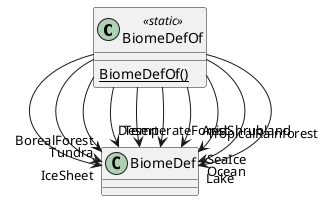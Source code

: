 @startuml
class BiomeDefOf <<static>> {
    {static} BiomeDefOf()
}
BiomeDefOf --> "IceSheet" BiomeDef
BiomeDefOf --> "Tundra" BiomeDef
BiomeDefOf --> "BorealForest" BiomeDef
BiomeDefOf --> "TemperateForest" BiomeDef
BiomeDefOf --> "TropicalRainforest" BiomeDef
BiomeDefOf --> "Desert" BiomeDef
BiomeDefOf --> "AridShrubland" BiomeDef
BiomeDefOf --> "SeaIce" BiomeDef
BiomeDefOf --> "Ocean" BiomeDef
BiomeDefOf --> "Lake" BiomeDef
@enduml
